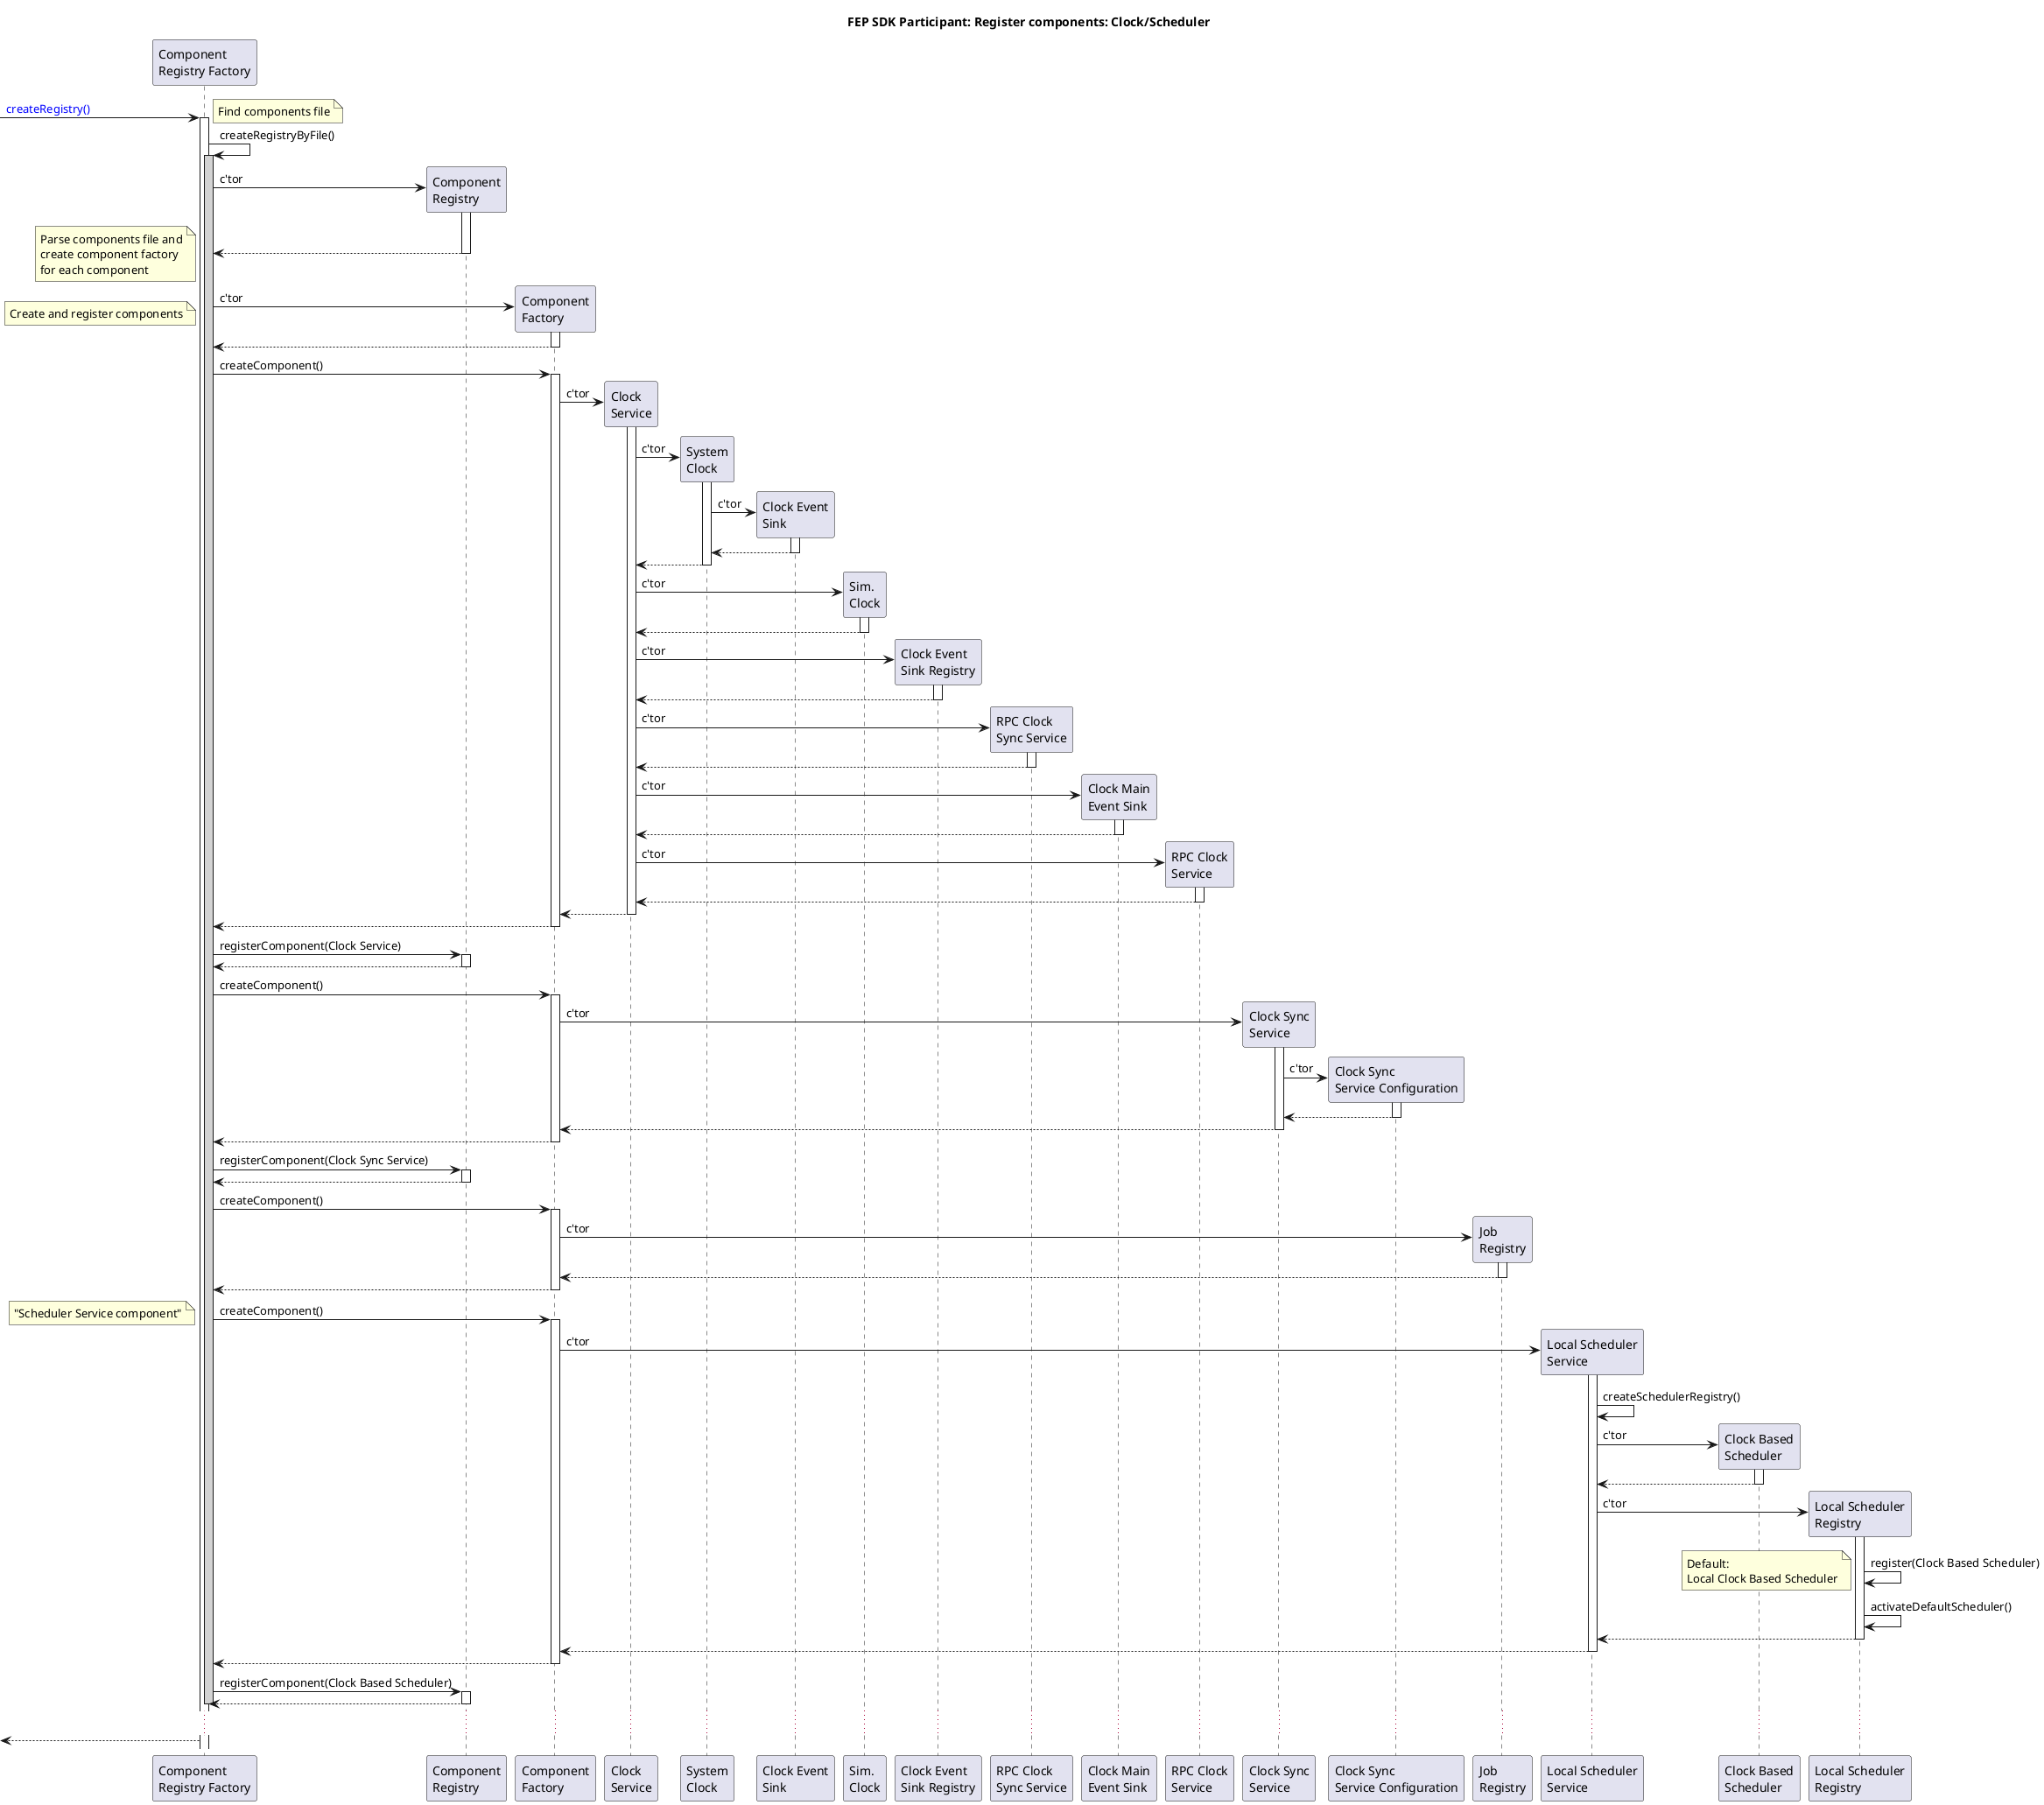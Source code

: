 /**
 * Copyright @ 2023 VW Group. All rights reserved.
/**
 * Copyright 2023 CARIAD SE.
 *
 * This Source Code Form is subject to the terms of the Mozilla
 * Public License, v. 2.0. If a copy of the MPL was not distributed
 * with this file, You can obtain one at https://mozilla.org/MPL/2.0/.
 */

@startuml
 skinparam backgroundColor transparent
 skinparam sequenceReferenceBackgroundColor white
 skinparam defaultTextAlignment left
 skinparam BoxPadding 10
 skinparam hyperlinkUnderline false
 
 title FEP SDK Participant: Register components: Clock/Scheduler
 
 participant "Component\nRegistry Factory"
 
 [-> "Component\nRegistry Factory": [[fep_element_create_execute.svg{Tooltip for message} createRegistry()]]
  activate "Component\nRegistry Factory"
  note right: Find components file
  "Component\nRegistry Factory" -> "Component\nRegistry Factory": createRegistryByFile()
   activate "Component\nRegistry Factory" #LightGrey
   create "Component\nRegistry"
   "Component\nRegistry Factory" -> "Component\nRegistry": c'tor
    activate "Component\nRegistry"
    return
   note left: Parse components file and\ncreate component factory\nfor each component
    
   create "Component\nFactory"
   "Component\nRegistry Factory" -> "Component\nFactory": c'tor
   note left: Create and register components
    activate "Component\nFactory"
    return
   "Component\nRegistry Factory" -> "Component\nFactory": createComponent()
    activate "Component\nFactory"
    create "Clock\nService"
    "Component\nFactory" -> "Clock\nService" : c'tor
     activate "Clock\nService"
     create "System\nClock"
     "Clock\nService" -> "System\nClock" : c'tor
      activate "System\nClock"
      create "Clock Event\nSink"
      "System\nClock" -> "Clock Event\nSink": c'tor
       activate "Clock Event\nSink"
       return
      return
     create "Sim.\nClock"
     "Clock\nService" -> "Sim.\nClock" : c'tor
      activate "Sim.\nClock"
      return
     create "Clock Event\nSink Registry"
     "Clock\nService" -> "Clock Event\nSink Registry" : c'tor
      activate "Clock Event\nSink Registry"
      return
     create "RPC Clock\nSync Service"
     "Clock\nService" -> "RPC Clock\nSync Service" : c'tor
      activate "RPC Clock\nSync Service"
      return
     create "Clock Main\nEvent Sink"
     "Clock\nService" -> "Clock Main\nEvent Sink" : c'tor
      activate "Clock Main\nEvent Sink"
      return 
     create "RPC Clock\nService"
     "Clock\nService" -> "RPC Clock\nService" : c'tor
      activate "RPC Clock\nService"
      return
     return
    return
      
   "Component\nRegistry Factory" -> "Component\nRegistry" : registerComponent(Clock Service)
    activate "Component\nRegistry"
    return
      
   "Component\nRegistry Factory" -> "Component\nFactory": createComponent()
    activate "Component\nFactory"
    create "Clock Sync\nService"
    "Component\nFactory" -> "Clock Sync\nService" : c'tor
     activate "Clock Sync\nService"
     create "Clock Sync\nService Configuration"
     "Clock Sync\nService" -> "Clock Sync\nService Configuration": c'tor
      activate "Clock Sync\nService Configuration"
      return
     return
    return
        
   "Component\nRegistry Factory" -> "Component\nRegistry" : registerComponent(Clock Sync Service)
    activate "Component\nRegistry"
    return
    
   "Component\nRegistry Factory" -> "Component\nFactory": createComponent()
    activate "Component\nFactory"
    create "Job\nRegistry"
    "Component\nFactory" -> "Job\nRegistry" : c'tor
     activate "Job\nRegistry"
     return
    return

   "Component\nRegistry Factory" -> "Component\nFactory": createComponent()
    activate "Component\nFactory"
    create "Local Scheduler\nService"
    note left: "Scheduler Service component"
    "Component\nFactory" -> "Local Scheduler\nService" : c'tor
     activate "Local Scheduler\nService"
     "Local Scheduler\nService" -> "Local Scheduler\nService" : createSchedulerRegistry()
     create "Clock Based\nScheduler"
     "Local Scheduler\nService" -> "Clock Based\nScheduler": c'tor
      activate "Clock Based\nScheduler"
      return 
     create "Local Scheduler\nRegistry"
     "Local Scheduler\nService" -> "Local Scheduler\nRegistry": c'tor
      activate "Local Scheduler\nRegistry"
      "Local Scheduler\nRegistry" -> "Local Scheduler\nRegistry": register(Clock Based Scheduler)
      note left: Default:\nLocal Clock Based Scheduler
      "Local Scheduler\nRegistry" -> "Local Scheduler\nRegistry": activateDefaultScheduler()
      return
     return
    return
    
   "Component\nRegistry Factory" -> "Component\nRegistry" : registerComponent(Clock Based Scheduler)
    activate "Component\nRegistry"
    return
   deactivate "Component\nRegistry Factory"
   ...
   [<-- "Component\nRegistry Factory" 
@enduml